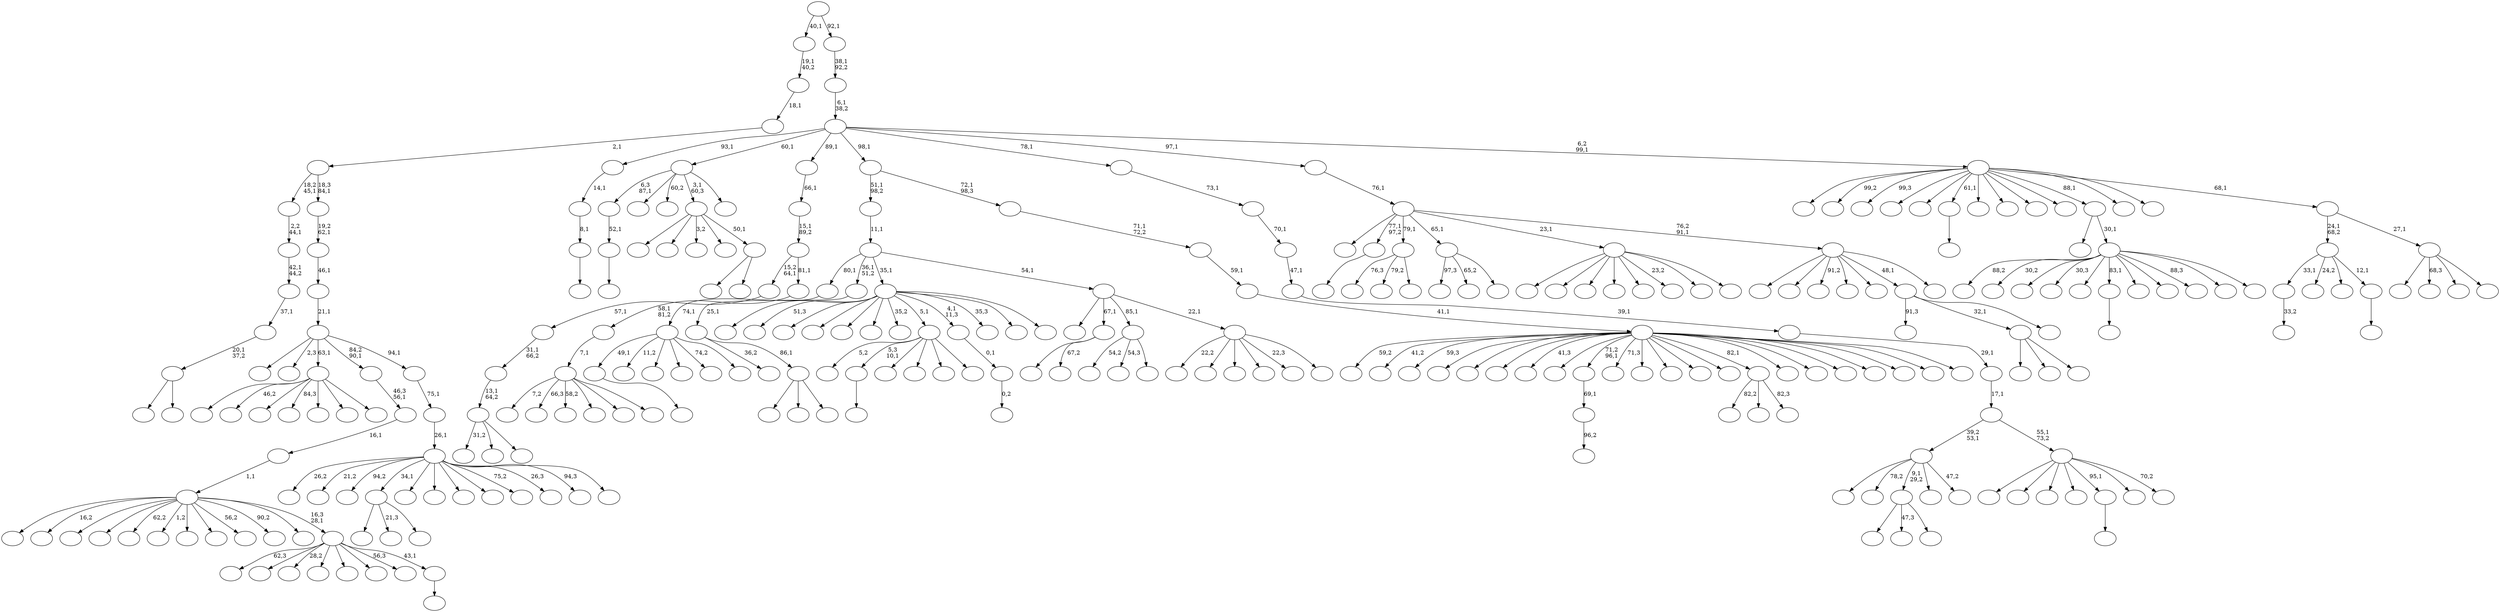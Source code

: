 digraph T {
	300 [label=""]
	299 [label=""]
	298 [label=""]
	297 [label=""]
	296 [label=""]
	295 [label=""]
	294 [label=""]
	293 [label=""]
	292 [label=""]
	291 [label=""]
	290 [label=""]
	289 [label=""]
	288 [label=""]
	287 [label=""]
	286 [label=""]
	285 [label=""]
	284 [label=""]
	283 [label=""]
	282 [label=""]
	281 [label=""]
	280 [label=""]
	279 [label=""]
	278 [label=""]
	277 [label=""]
	276 [label=""]
	275 [label=""]
	274 [label=""]
	273 [label=""]
	272 [label=""]
	271 [label=""]
	270 [label=""]
	269 [label=""]
	268 [label=""]
	267 [label=""]
	266 [label=""]
	265 [label=""]
	264 [label=""]
	263 [label=""]
	262 [label=""]
	261 [label=""]
	260 [label=""]
	259 [label=""]
	258 [label=""]
	257 [label=""]
	256 [label=""]
	255 [label=""]
	254 [label=""]
	253 [label=""]
	252 [label=""]
	251 [label=""]
	250 [label=""]
	249 [label=""]
	248 [label=""]
	247 [label=""]
	246 [label=""]
	245 [label=""]
	244 [label=""]
	243 [label=""]
	242 [label=""]
	241 [label=""]
	240 [label=""]
	239 [label=""]
	238 [label=""]
	237 [label=""]
	236 [label=""]
	235 [label=""]
	234 [label=""]
	233 [label=""]
	232 [label=""]
	231 [label=""]
	230 [label=""]
	229 [label=""]
	228 [label=""]
	227 [label=""]
	226 [label=""]
	225 [label=""]
	224 [label=""]
	223 [label=""]
	222 [label=""]
	221 [label=""]
	220 [label=""]
	219 [label=""]
	218 [label=""]
	217 [label=""]
	216 [label=""]
	215 [label=""]
	214 [label=""]
	213 [label=""]
	212 [label=""]
	211 [label=""]
	210 [label=""]
	209 [label=""]
	208 [label=""]
	207 [label=""]
	206 [label=""]
	205 [label=""]
	204 [label=""]
	203 [label=""]
	202 [label=""]
	201 [label=""]
	200 [label=""]
	199 [label=""]
	198 [label=""]
	197 [label=""]
	196 [label=""]
	195 [label=""]
	194 [label=""]
	193 [label=""]
	192 [label=""]
	191 [label=""]
	190 [label=""]
	189 [label=""]
	188 [label=""]
	187 [label=""]
	186 [label=""]
	185 [label=""]
	184 [label=""]
	183 [label=""]
	182 [label=""]
	181 [label=""]
	180 [label=""]
	179 [label=""]
	178 [label=""]
	177 [label=""]
	176 [label=""]
	175 [label=""]
	174 [label=""]
	173 [label=""]
	172 [label=""]
	171 [label=""]
	170 [label=""]
	169 [label=""]
	168 [label=""]
	167 [label=""]
	166 [label=""]
	165 [label=""]
	164 [label=""]
	163 [label=""]
	162 [label=""]
	161 [label=""]
	160 [label=""]
	159 [label=""]
	158 [label=""]
	157 [label=""]
	156 [label=""]
	155 [label=""]
	154 [label=""]
	153 [label=""]
	152 [label=""]
	151 [label=""]
	150 [label=""]
	149 [label=""]
	148 [label=""]
	147 [label=""]
	146 [label=""]
	145 [label=""]
	144 [label=""]
	143 [label=""]
	142 [label=""]
	141 [label=""]
	140 [label=""]
	139 [label=""]
	138 [label=""]
	137 [label=""]
	136 [label=""]
	135 [label=""]
	134 [label=""]
	133 [label=""]
	132 [label=""]
	131 [label=""]
	130 [label=""]
	129 [label=""]
	128 [label=""]
	127 [label=""]
	126 [label=""]
	125 [label=""]
	124 [label=""]
	123 [label=""]
	122 [label=""]
	121 [label=""]
	120 [label=""]
	119 [label=""]
	118 [label=""]
	117 [label=""]
	116 [label=""]
	115 [label=""]
	114 [label=""]
	113 [label=""]
	112 [label=""]
	111 [label=""]
	110 [label=""]
	109 [label=""]
	108 [label=""]
	107 [label=""]
	106 [label=""]
	105 [label=""]
	104 [label=""]
	103 [label=""]
	102 [label=""]
	101 [label=""]
	100 [label=""]
	99 [label=""]
	98 [label=""]
	97 [label=""]
	96 [label=""]
	95 [label=""]
	94 [label=""]
	93 [label=""]
	92 [label=""]
	91 [label=""]
	90 [label=""]
	89 [label=""]
	88 [label=""]
	87 [label=""]
	86 [label=""]
	85 [label=""]
	84 [label=""]
	83 [label=""]
	82 [label=""]
	81 [label=""]
	80 [label=""]
	79 [label=""]
	78 [label=""]
	77 [label=""]
	76 [label=""]
	75 [label=""]
	74 [label=""]
	73 [label=""]
	72 [label=""]
	71 [label=""]
	70 [label=""]
	69 [label=""]
	68 [label=""]
	67 [label=""]
	66 [label=""]
	65 [label=""]
	64 [label=""]
	63 [label=""]
	62 [label=""]
	61 [label=""]
	60 [label=""]
	59 [label=""]
	58 [label=""]
	57 [label=""]
	56 [label=""]
	55 [label=""]
	54 [label=""]
	53 [label=""]
	52 [label=""]
	51 [label=""]
	50 [label=""]
	49 [label=""]
	48 [label=""]
	47 [label=""]
	46 [label=""]
	45 [label=""]
	44 [label=""]
	43 [label=""]
	42 [label=""]
	41 [label=""]
	40 [label=""]
	39 [label=""]
	38 [label=""]
	37 [label=""]
	36 [label=""]
	35 [label=""]
	34 [label=""]
	33 [label=""]
	32 [label=""]
	31 [label=""]
	30 [label=""]
	29 [label=""]
	28 [label=""]
	27 [label=""]
	26 [label=""]
	25 [label=""]
	24 [label=""]
	23 [label=""]
	22 [label=""]
	21 [label=""]
	20 [label=""]
	19 [label=""]
	18 [label=""]
	17 [label=""]
	16 [label=""]
	15 [label=""]
	14 [label=""]
	13 [label=""]
	12 [label=""]
	11 [label=""]
	10 [label=""]
	9 [label=""]
	8 [label=""]
	7 [label=""]
	6 [label=""]
	5 [label=""]
	4 [label=""]
	3 [label=""]
	2 [label=""]
	1 [label=""]
	0 [label=""]
	277 -> 278 [label=""]
	266 -> 267 [label=""]
	265 -> 266 [label="8,1"]
	264 -> 265 [label="14,1"]
	261 -> 262 [label="33,2"]
	253 -> 254 [label=""]
	252 -> 253 [label="52,1"]
	212 -> 276 [label=""]
	212 -> 256 [label="21,3"]
	212 -> 213 [label=""]
	210 -> 211 [label=""]
	208 -> 209 [label=""]
	202 -> 203 [label=""]
	197 -> 198 [label="96,2"]
	196 -> 197 [label="69,1"]
	179 -> 277 [label="49,1"]
	179 -> 271 [label="11,2"]
	179 -> 268 [label=""]
	179 -> 263 [label=""]
	179 -> 227 [label="74,2"]
	179 -> 180 [label=""]
	178 -> 179 [label="74,1"]
	176 -> 177 [label=""]
	165 -> 166 [label=""]
	162 -> 260 [label="76,3"]
	162 -> 185 [label="79,2"]
	162 -> 163 [label=""]
	160 -> 240 [label=""]
	160 -> 161 [label=""]
	159 -> 255 [label=""]
	159 -> 245 [label=""]
	159 -> 237 [label="3,2"]
	159 -> 171 [label=""]
	159 -> 160 [label="50,1"]
	149 -> 244 [label="82,2"]
	149 -> 229 [label=""]
	149 -> 150 [label="82,3"]
	139 -> 269 [label="31,2"]
	139 -> 186 [label=""]
	139 -> 140 [label=""]
	138 -> 139 [label="13,1\n64,2"]
	137 -> 138 [label="31,1\n66,2"]
	136 -> 137 [label="57,1"]
	134 -> 281 [label="97,3"]
	134 -> 168 [label="65,2"]
	134 -> 135 [label=""]
	132 -> 257 [label=""]
	132 -> 199 [label="47,3"]
	132 -> 133 [label=""]
	130 -> 252 [label="6,3\n87,1"]
	130 -> 231 [label=""]
	130 -> 173 [label="60,2"]
	130 -> 159 [label="3,1\n60,3"]
	130 -> 131 [label=""]
	125 -> 296 [label=""]
	125 -> 292 [label=""]
	125 -> 126 [label=""]
	113 -> 155 [label=""]
	113 -> 114 [label="67,2"]
	103 -> 275 [label=""]
	103 -> 259 [label=""]
	103 -> 232 [label=""]
	103 -> 222 [label=""]
	103 -> 214 [label=""]
	103 -> 189 [label="23,2"]
	103 -> 174 [label=""]
	103 -> 104 [label=""]
	100 -> 280 [label="5,2"]
	100 -> 210 [label="5,3\n10,1"]
	100 -> 195 [label=""]
	100 -> 153 [label=""]
	100 -> 111 [label=""]
	100 -> 101 [label=""]
	98 -> 99 [label="0,2"]
	97 -> 98 [label="0,1"]
	93 -> 242 [label="54,2"]
	93 -> 204 [label="54,3"]
	93 -> 94 [label=""]
	89 -> 299 [label="88,2"]
	89 -> 294 [label="30,2"]
	89 -> 218 [label=""]
	89 -> 192 [label="30,3"]
	89 -> 191 [label=""]
	89 -> 176 [label="83,1"]
	89 -> 151 [label=""]
	89 -> 147 [label=""]
	89 -> 124 [label="88,3"]
	89 -> 105 [label=""]
	89 -> 90 [label=""]
	88 -> 290 [label=""]
	88 -> 89 [label="30,1"]
	84 -> 285 [label=""]
	84 -> 279 [label="46,2"]
	84 -> 241 [label=""]
	84 -> 193 [label="84,3"]
	84 -> 184 [label=""]
	84 -> 182 [label=""]
	84 -> 85 [label=""]
	79 -> 272 [label=""]
	79 -> 247 [label=""]
	79 -> 80 [label=""]
	78 -> 220 [label="36,2"]
	78 -> 79 [label="86,1"]
	77 -> 78 [label="25,1"]
	75 -> 76 [label=""]
	74 -> 250 [label="62,3"]
	74 -> 206 [label=""]
	74 -> 175 [label="28,2"]
	74 -> 148 [label=""]
	74 -> 141 [label=""]
	74 -> 108 [label=""]
	74 -> 83 [label="56,3"]
	74 -> 75 [label="43,1"]
	73 -> 282 [label=""]
	73 -> 234 [label="16,2"]
	73 -> 233 [label=""]
	73 -> 216 [label=""]
	73 -> 158 [label="62,2"]
	73 -> 146 [label="1,2"]
	73 -> 142 [label=""]
	73 -> 123 [label=""]
	73 -> 118 [label="56,2"]
	73 -> 109 [label="90,2"]
	73 -> 82 [label=""]
	73 -> 74 [label="16,3\n28,1"]
	72 -> 73 [label="1,1"]
	71 -> 72 [label="16,1"]
	70 -> 71 [label="46,3\n56,1"]
	68 -> 190 [label="91,3"]
	68 -> 125 [label="32,1"]
	68 -> 69 [label=""]
	66 -> 248 [label=""]
	66 -> 67 [label=""]
	65 -> 66 [label="20,1\n37,2"]
	64 -> 65 [label="37,1"]
	63 -> 64 [label="42,1\n44,2"]
	62 -> 63 [label="2,2\n44,1"]
	59 -> 239 [label=""]
	59 -> 217 [label="78,2"]
	59 -> 132 [label="9,1\n29,2"]
	59 -> 120 [label=""]
	59 -> 60 [label="47,2"]
	57 -> 300 [label="7,2"]
	57 -> 298 [label="66,3"]
	57 -> 295 [label="58,2"]
	57 -> 288 [label=""]
	57 -> 238 [label=""]
	57 -> 58 [label=""]
	56 -> 57 [label="7,1"]
	55 -> 56 [label="58,1\n81,2"]
	54 -> 136 [label="15,2\n64,1"]
	54 -> 55 [label="81,1"]
	53 -> 54 [label="15,1\n89,2"]
	52 -> 53 [label="66,1"]
	50 -> 286 [label="26,2"]
	50 -> 236 [label="21,2"]
	50 -> 224 [label="94,2"]
	50 -> 212 [label="34,1"]
	50 -> 201 [label=""]
	50 -> 183 [label=""]
	50 -> 169 [label=""]
	50 -> 110 [label=""]
	50 -> 107 [label="75,2"]
	50 -> 102 [label="26,3"]
	50 -> 96 [label="94,3"]
	50 -> 51 [label=""]
	49 -> 50 [label="26,1"]
	48 -> 49 [label="75,1"]
	47 -> 274 [label=""]
	47 -> 145 [label="2,3"]
	47 -> 84 [label="63,1"]
	47 -> 70 [label="84,2\n90,1"]
	47 -> 48 [label="94,1"]
	46 -> 47 [label="21,1"]
	45 -> 46 [label="46,1"]
	44 -> 45 [label="19,2\n62,1"]
	43 -> 62 [label="18,2\n45,1"]
	43 -> 44 [label="18,3\n84,1"]
	42 -> 43 [label="2,1"]
	41 -> 42 [label="18,1"]
	40 -> 41 [label="19,1\n40,2"]
	38 -> 284 [label=""]
	38 -> 230 [label="51,3"]
	38 -> 219 [label=""]
	38 -> 215 [label=""]
	38 -> 172 [label=""]
	38 -> 154 [label=""]
	38 -> 121 [label="35,2"]
	38 -> 100 [label="5,1"]
	38 -> 97 [label="4,1\n11,3"]
	38 -> 95 [label="35,3"]
	38 -> 86 [label=""]
	38 -> 39 [label=""]
	35 -> 194 [label="22,2"]
	35 -> 119 [label=""]
	35 -> 106 [label=""]
	35 -> 81 [label=""]
	35 -> 61 [label="22,3"]
	35 -> 36 [label=""]
	34 -> 156 [label=""]
	34 -> 113 [label="67,1"]
	34 -> 93 [label="85,1"]
	34 -> 35 [label="22,1"]
	33 -> 178 [label="80,1"]
	33 -> 77 [label="36,1\n51,2"]
	33 -> 38 [label="35,1"]
	33 -> 34 [label="54,1"]
	32 -> 33 [label="11,1"]
	30 -> 297 [label="59,2"]
	30 -> 291 [label="41,2"]
	30 -> 283 [label="59,3"]
	30 -> 273 [label=""]
	30 -> 270 [label=""]
	30 -> 258 [label=""]
	30 -> 249 [label="41,3"]
	30 -> 205 [label=""]
	30 -> 196 [label="71,2\n96,1"]
	30 -> 188 [label="71,3"]
	30 -> 187 [label=""]
	30 -> 181 [label=""]
	30 -> 170 [label=""]
	30 -> 152 [label=""]
	30 -> 149 [label="82,1"]
	30 -> 122 [label=""]
	30 -> 117 [label=""]
	30 -> 115 [label=""]
	30 -> 112 [label=""]
	30 -> 92 [label=""]
	30 -> 37 [label=""]
	30 -> 31 [label=""]
	29 -> 30 [label="41,1"]
	28 -> 29 [label="59,1"]
	27 -> 28 [label="71,1\n72,2"]
	26 -> 32 [label="51,1\n98,2"]
	26 -> 27 [label="72,1\n98,3"]
	24 -> 287 [label=""]
	24 -> 251 [label=""]
	24 -> 235 [label=""]
	24 -> 226 [label=""]
	24 -> 202 [label="95,1"]
	24 -> 116 [label=""]
	24 -> 25 [label="70,2"]
	23 -> 59 [label="39,2\n53,1"]
	23 -> 24 [label="55,1\n73,2"]
	22 -> 23 [label="17,1"]
	21 -> 22 [label="29,1"]
	20 -> 21 [label="39,1"]
	19 -> 20 [label="47,1"]
	18 -> 19 [label="70,1"]
	17 -> 18 [label="73,1"]
	13 -> 14 [label=""]
	12 -> 261 [label="33,1"]
	12 -> 200 [label="24,2"]
	12 -> 15 [label=""]
	12 -> 13 [label="12,1"]
	10 -> 293 [label=""]
	10 -> 228 [label=""]
	10 -> 207 [label="91,2"]
	10 -> 164 [label=""]
	10 -> 128 [label=""]
	10 -> 68 [label="48,1"]
	10 -> 11 [label=""]
	9 -> 289 [label=""]
	9 -> 165 [label="77,1\n97,2"]
	9 -> 162 [label="79,1"]
	9 -> 134 [label="65,1"]
	9 -> 103 [label="23,1"]
	9 -> 10 [label="76,2\n91,1"]
	8 -> 9 [label="76,1"]
	6 -> 157 [label=""]
	6 -> 144 [label="68,3"]
	6 -> 91 [label=""]
	6 -> 7 [label=""]
	5 -> 12 [label="24,1\n68,2"]
	5 -> 6 [label="27,1"]
	4 -> 246 [label=""]
	4 -> 243 [label="99,2"]
	4 -> 225 [label="99,3"]
	4 -> 223 [label=""]
	4 -> 221 [label=""]
	4 -> 208 [label="61,1"]
	4 -> 167 [label=""]
	4 -> 143 [label=""]
	4 -> 129 [label=""]
	4 -> 127 [label=""]
	4 -> 88 [label="88,1"]
	4 -> 87 [label=""]
	4 -> 16 [label=""]
	4 -> 5 [label="68,1"]
	3 -> 264 [label="93,1"]
	3 -> 130 [label="60,1"]
	3 -> 52 [label="89,1"]
	3 -> 26 [label="98,1"]
	3 -> 17 [label="78,1"]
	3 -> 8 [label="97,1"]
	3 -> 4 [label="6,2\n99,1"]
	2 -> 3 [label="6,1\n38,2"]
	1 -> 2 [label="38,1\n92,2"]
	0 -> 40 [label="40,1"]
	0 -> 1 [label="92,1"]
}
